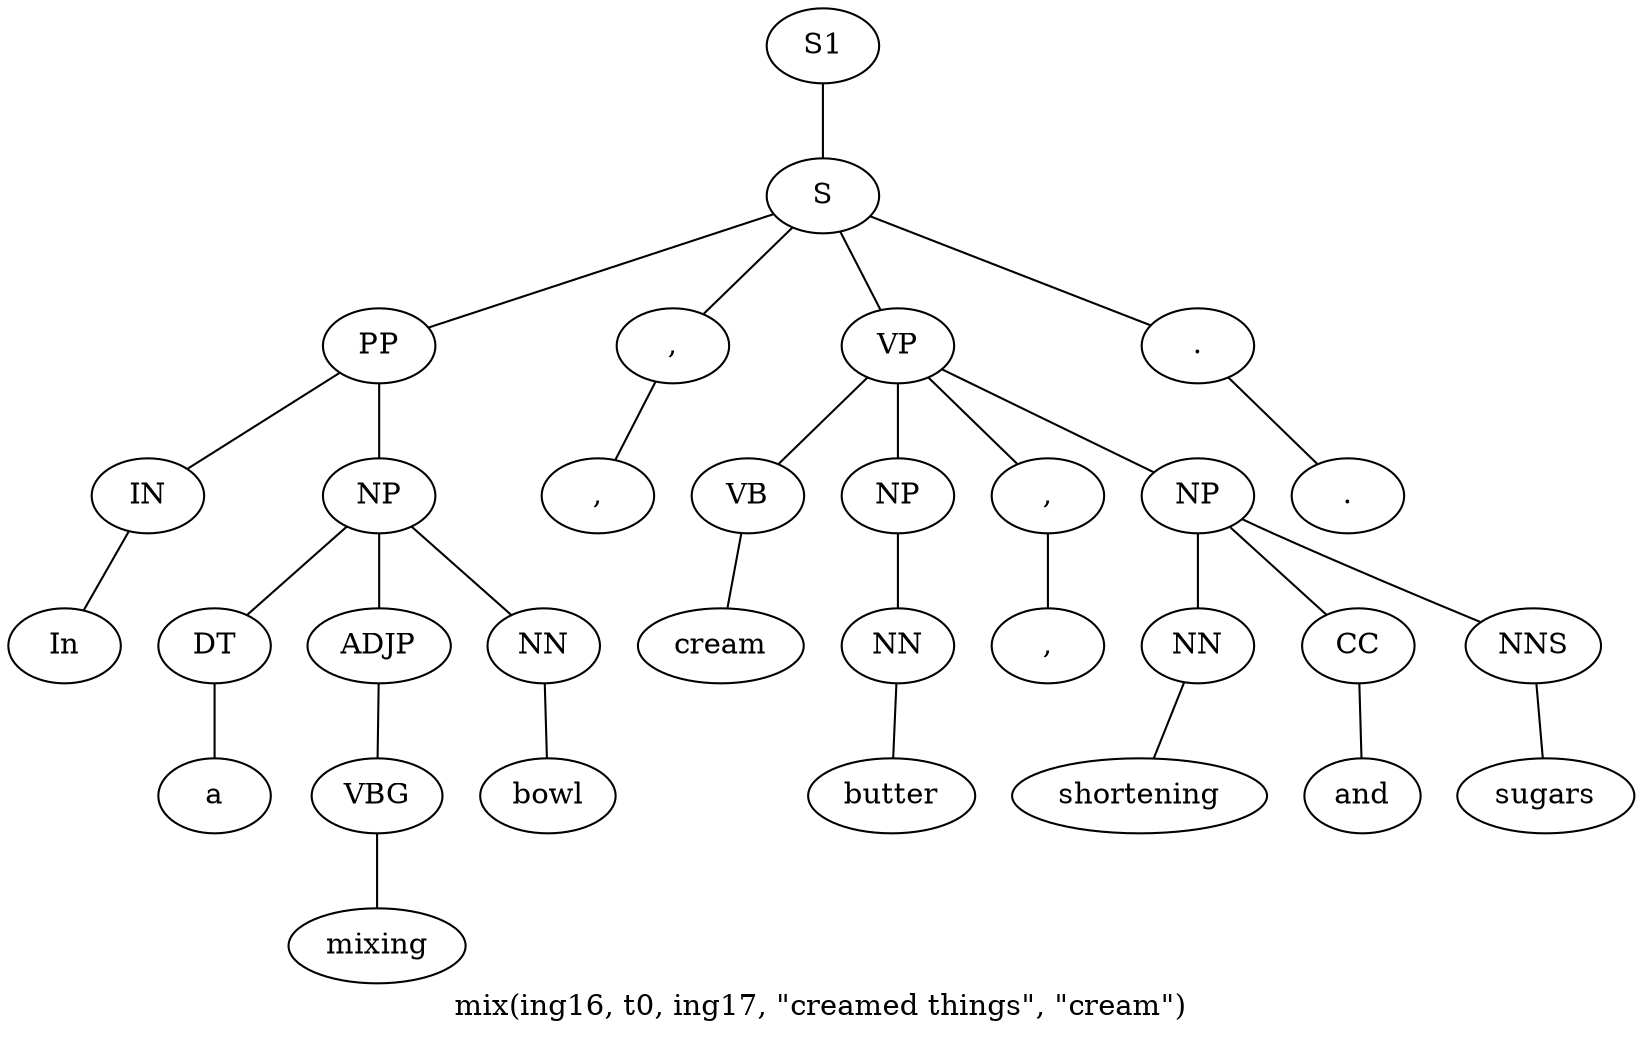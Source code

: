 graph SyntaxGraph {
	label = "mix(ing16, t0, ing17, \"creamed things\", \"cream\")";
	Node0 [label="S1"];
	Node1 [label="S"];
	Node2 [label="PP"];
	Node3 [label="IN"];
	Node4 [label="In"];
	Node5 [label="NP"];
	Node6 [label="DT"];
	Node7 [label="a"];
	Node8 [label="ADJP"];
	Node9 [label="VBG"];
	Node10 [label="mixing"];
	Node11 [label="NN"];
	Node12 [label="bowl"];
	Node13 [label=","];
	Node14 [label=","];
	Node15 [label="VP"];
	Node16 [label="VB"];
	Node17 [label="cream"];
	Node18 [label="NP"];
	Node19 [label="NN"];
	Node20 [label="butter"];
	Node21 [label=","];
	Node22 [label=","];
	Node23 [label="NP"];
	Node24 [label="NN"];
	Node25 [label="shortening"];
	Node26 [label="CC"];
	Node27 [label="and"];
	Node28 [label="NNS"];
	Node29 [label="sugars"];
	Node30 [label="."];
	Node31 [label="."];

	Node0 -- Node1;
	Node1 -- Node2;
	Node1 -- Node13;
	Node1 -- Node15;
	Node1 -- Node30;
	Node2 -- Node3;
	Node2 -- Node5;
	Node3 -- Node4;
	Node5 -- Node6;
	Node5 -- Node8;
	Node5 -- Node11;
	Node6 -- Node7;
	Node8 -- Node9;
	Node9 -- Node10;
	Node11 -- Node12;
	Node13 -- Node14;
	Node15 -- Node16;
	Node15 -- Node18;
	Node15 -- Node21;
	Node15 -- Node23;
	Node16 -- Node17;
	Node18 -- Node19;
	Node19 -- Node20;
	Node21 -- Node22;
	Node23 -- Node24;
	Node23 -- Node26;
	Node23 -- Node28;
	Node24 -- Node25;
	Node26 -- Node27;
	Node28 -- Node29;
	Node30 -- Node31;
}